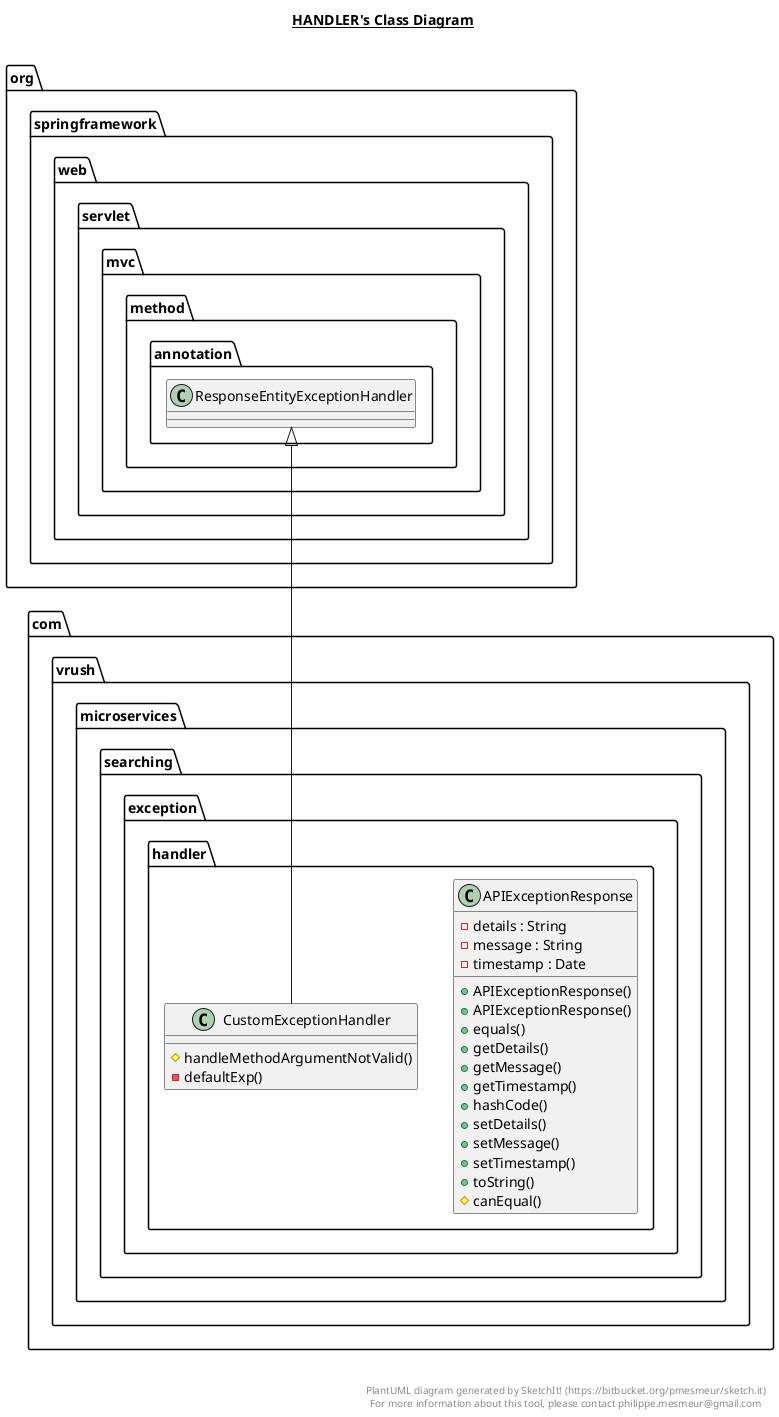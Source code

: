 @startuml

title __HANDLER's Class Diagram__\n

  namespace com.vrush.microservices.searching {
    namespace exception.handler {
      class com.vrush.microservices.searching.exception.handler.APIExceptionResponse {
          - details : String
          - message : String
          - timestamp : Date
          + APIExceptionResponse()
          + APIExceptionResponse()
          + equals()
          + getDetails()
          + getMessage()
          + getTimestamp()
          + hashCode()
          + setDetails()
          + setMessage()
          + setTimestamp()
          + toString()
          # canEqual()
      }
    }
  }
  

  namespace com.vrush.microservices.searching {
    namespace exception.handler {
      class com.vrush.microservices.searching.exception.handler.CustomExceptionHandler {
          # handleMethodArgumentNotValid()
          - defaultExp()
      }
    }
  }
  

  com.vrush.microservices.searching.exception.handler.CustomExceptionHandler -up-|> org.springframework.web.servlet.mvc.method.annotation.ResponseEntityExceptionHandler


right footer


PlantUML diagram generated by SketchIt! (https://bitbucket.org/pmesmeur/sketch.it)
For more information about this tool, please contact philippe.mesmeur@gmail.com
endfooter

@enduml
